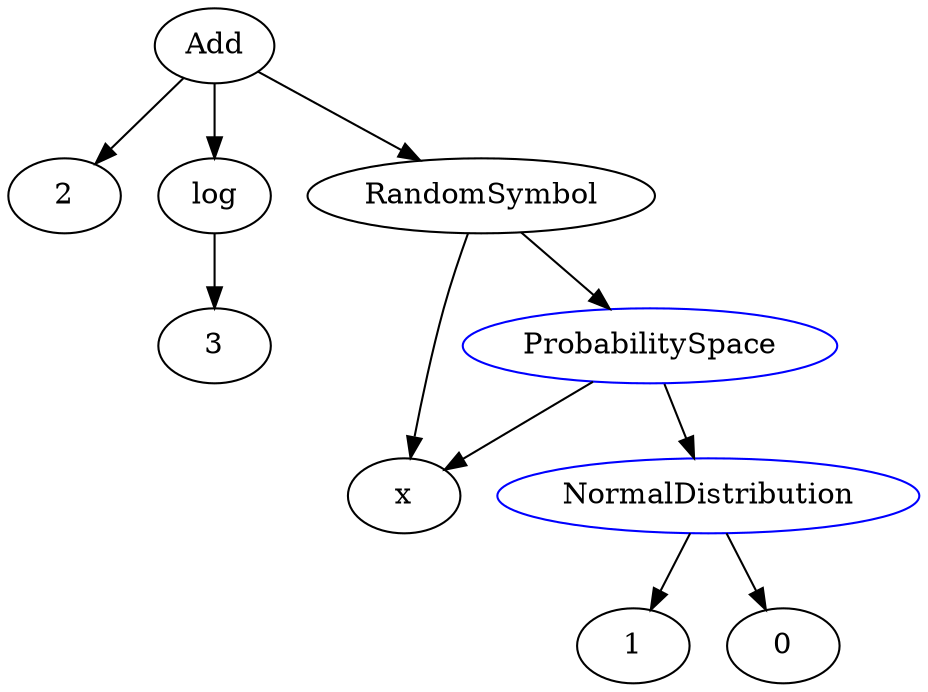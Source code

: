 digraph{

# Graph style
"rankdir"="TD"

#########
# Nodes #
#########

"One()" ["color"="black", "label"="1", "shape"="ellipse"];
"Zero()" ["color"="black", "label"="0", "shape"="ellipse"];
"Symbol(x)" ["color"="black", "label"="x", "shape"="ellipse"];
"Integer(3)" ["color"="black", "label"="3", "shape"="ellipse"];
"Integer(2)" ["color"="black", "label"="2", "shape"="ellipse"];
"log(Integer(3))" ["color"="black", "label"="log", "shape"="ellipse"];
"NormalDistribution(Zero(), One())" ["color"="blue", "label"="NormalDistribution", "shape"="ellipse"];
"ProbabilitySpace(Symbol(x), NormalDistribution(Zero(), One()))" ["color"="blue", "label"="ProbabilitySpace", "shape"="ellipse"];
"RandomSymbol(ProbabilitySpace(Symbol(x), NormalDistribution(Zero(), One())), Symbol(x))" ["color"="black", "label"="RandomSymbol", "shape"="ellipse"];
"Add(Integer(2), log(Integer(3)), RandomSymbol(ProbabilitySpace(Symbol(x), NormalDistribution(Zero(), One())), Symbol(x)))" ["color"="black", "label"="Add", "shape"="ellipse"];

#########
# Edges #
#########

"log(Integer(3))" -> "Integer(3)";
"NormalDistribution(Zero(), One())" -> "One()";
"NormalDistribution(Zero(), One())" -> "Zero()";
"ProbabilitySpace(Symbol(x), NormalDistribution(Zero(), One()))" -> "Symbol(x)";
"ProbabilitySpace(Symbol(x), NormalDistribution(Zero(), One()))" -> "NormalDistribution(Zero(), One())";
"RandomSymbol(ProbabilitySpace(Symbol(x), NormalDistribution(Zero(), One())), Symbol(x))" -> "Symbol(x)";
"Add(Integer(2), log(Integer(3)), RandomSymbol(ProbabilitySpace(Symbol(x), NormalDistribution(Zero(), One())), Symbol(x)))" -> "Integer(2)";
"Add(Integer(2), log(Integer(3)), RandomSymbol(ProbabilitySpace(Symbol(x), NormalDistribution(Zero(), One())), Symbol(x)))" -> "log(Integer(3))";
"RandomSymbol(ProbabilitySpace(Symbol(x), NormalDistribution(Zero(), One())), Symbol(x))" -> "ProbabilitySpace(Symbol(x), NormalDistribution(Zero(), One()))";
"Add(Integer(2), log(Integer(3)), RandomSymbol(ProbabilitySpace(Symbol(x), NormalDistribution(Zero(), One())), Symbol(x)))" -> "RandomSymbol(ProbabilitySpace(Symbol(x), NormalDistribution(Zero(), One())), Symbol(x))";
}
